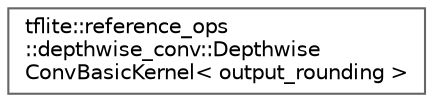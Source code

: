 digraph "Graphical Class Hierarchy"
{
 // LATEX_PDF_SIZE
  bgcolor="transparent";
  edge [fontname=Helvetica,fontsize=10,labelfontname=Helvetica,labelfontsize=10];
  node [fontname=Helvetica,fontsize=10,shape=box,height=0.2,width=0.4];
  rankdir="LR";
  Node0 [id="Node000000",label="tflite::reference_ops\l::depthwise_conv::Depthwise\lConvBasicKernel\< output_rounding \>",height=0.2,width=0.4,color="grey40", fillcolor="white", style="filled",URL="$structtflite_1_1reference__ops_1_1depthwise__conv_1_1_depthwise_conv_basic_kernel.html",tooltip=" "];
}
